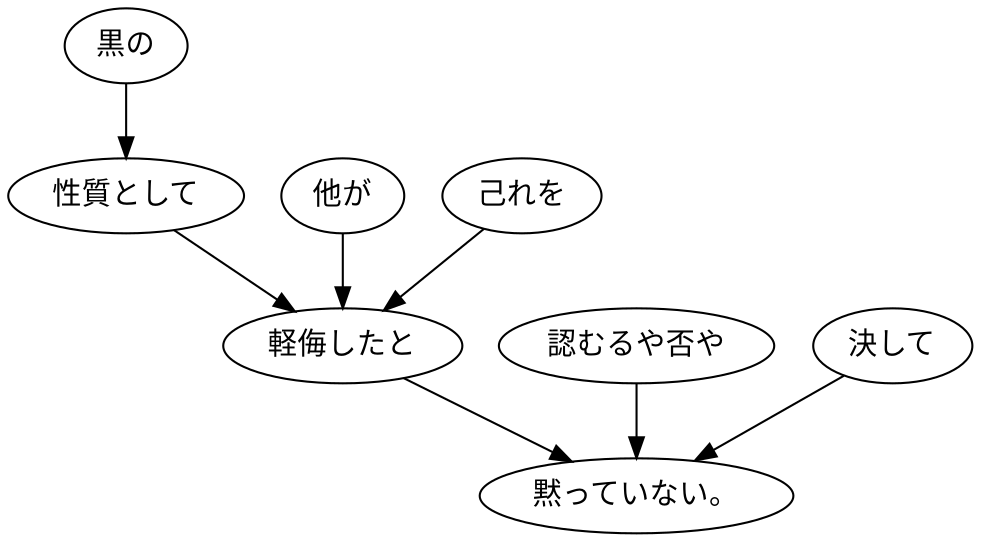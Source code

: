 digraph graph715 {
	node0 [label="黒の"];
	node1 [label="性質として"];
	node2 [label="他が"];
	node3 [label="己れを"];
	node4 [label="軽侮したと"];
	node5 [label="認むるや否や"];
	node6 [label="決して"];
	node7 [label="黙っていない。"];
	node0 -> node1;
	node1 -> node4;
	node2 -> node4;
	node3 -> node4;
	node4 -> node7;
	node5 -> node7;
	node6 -> node7;
}
